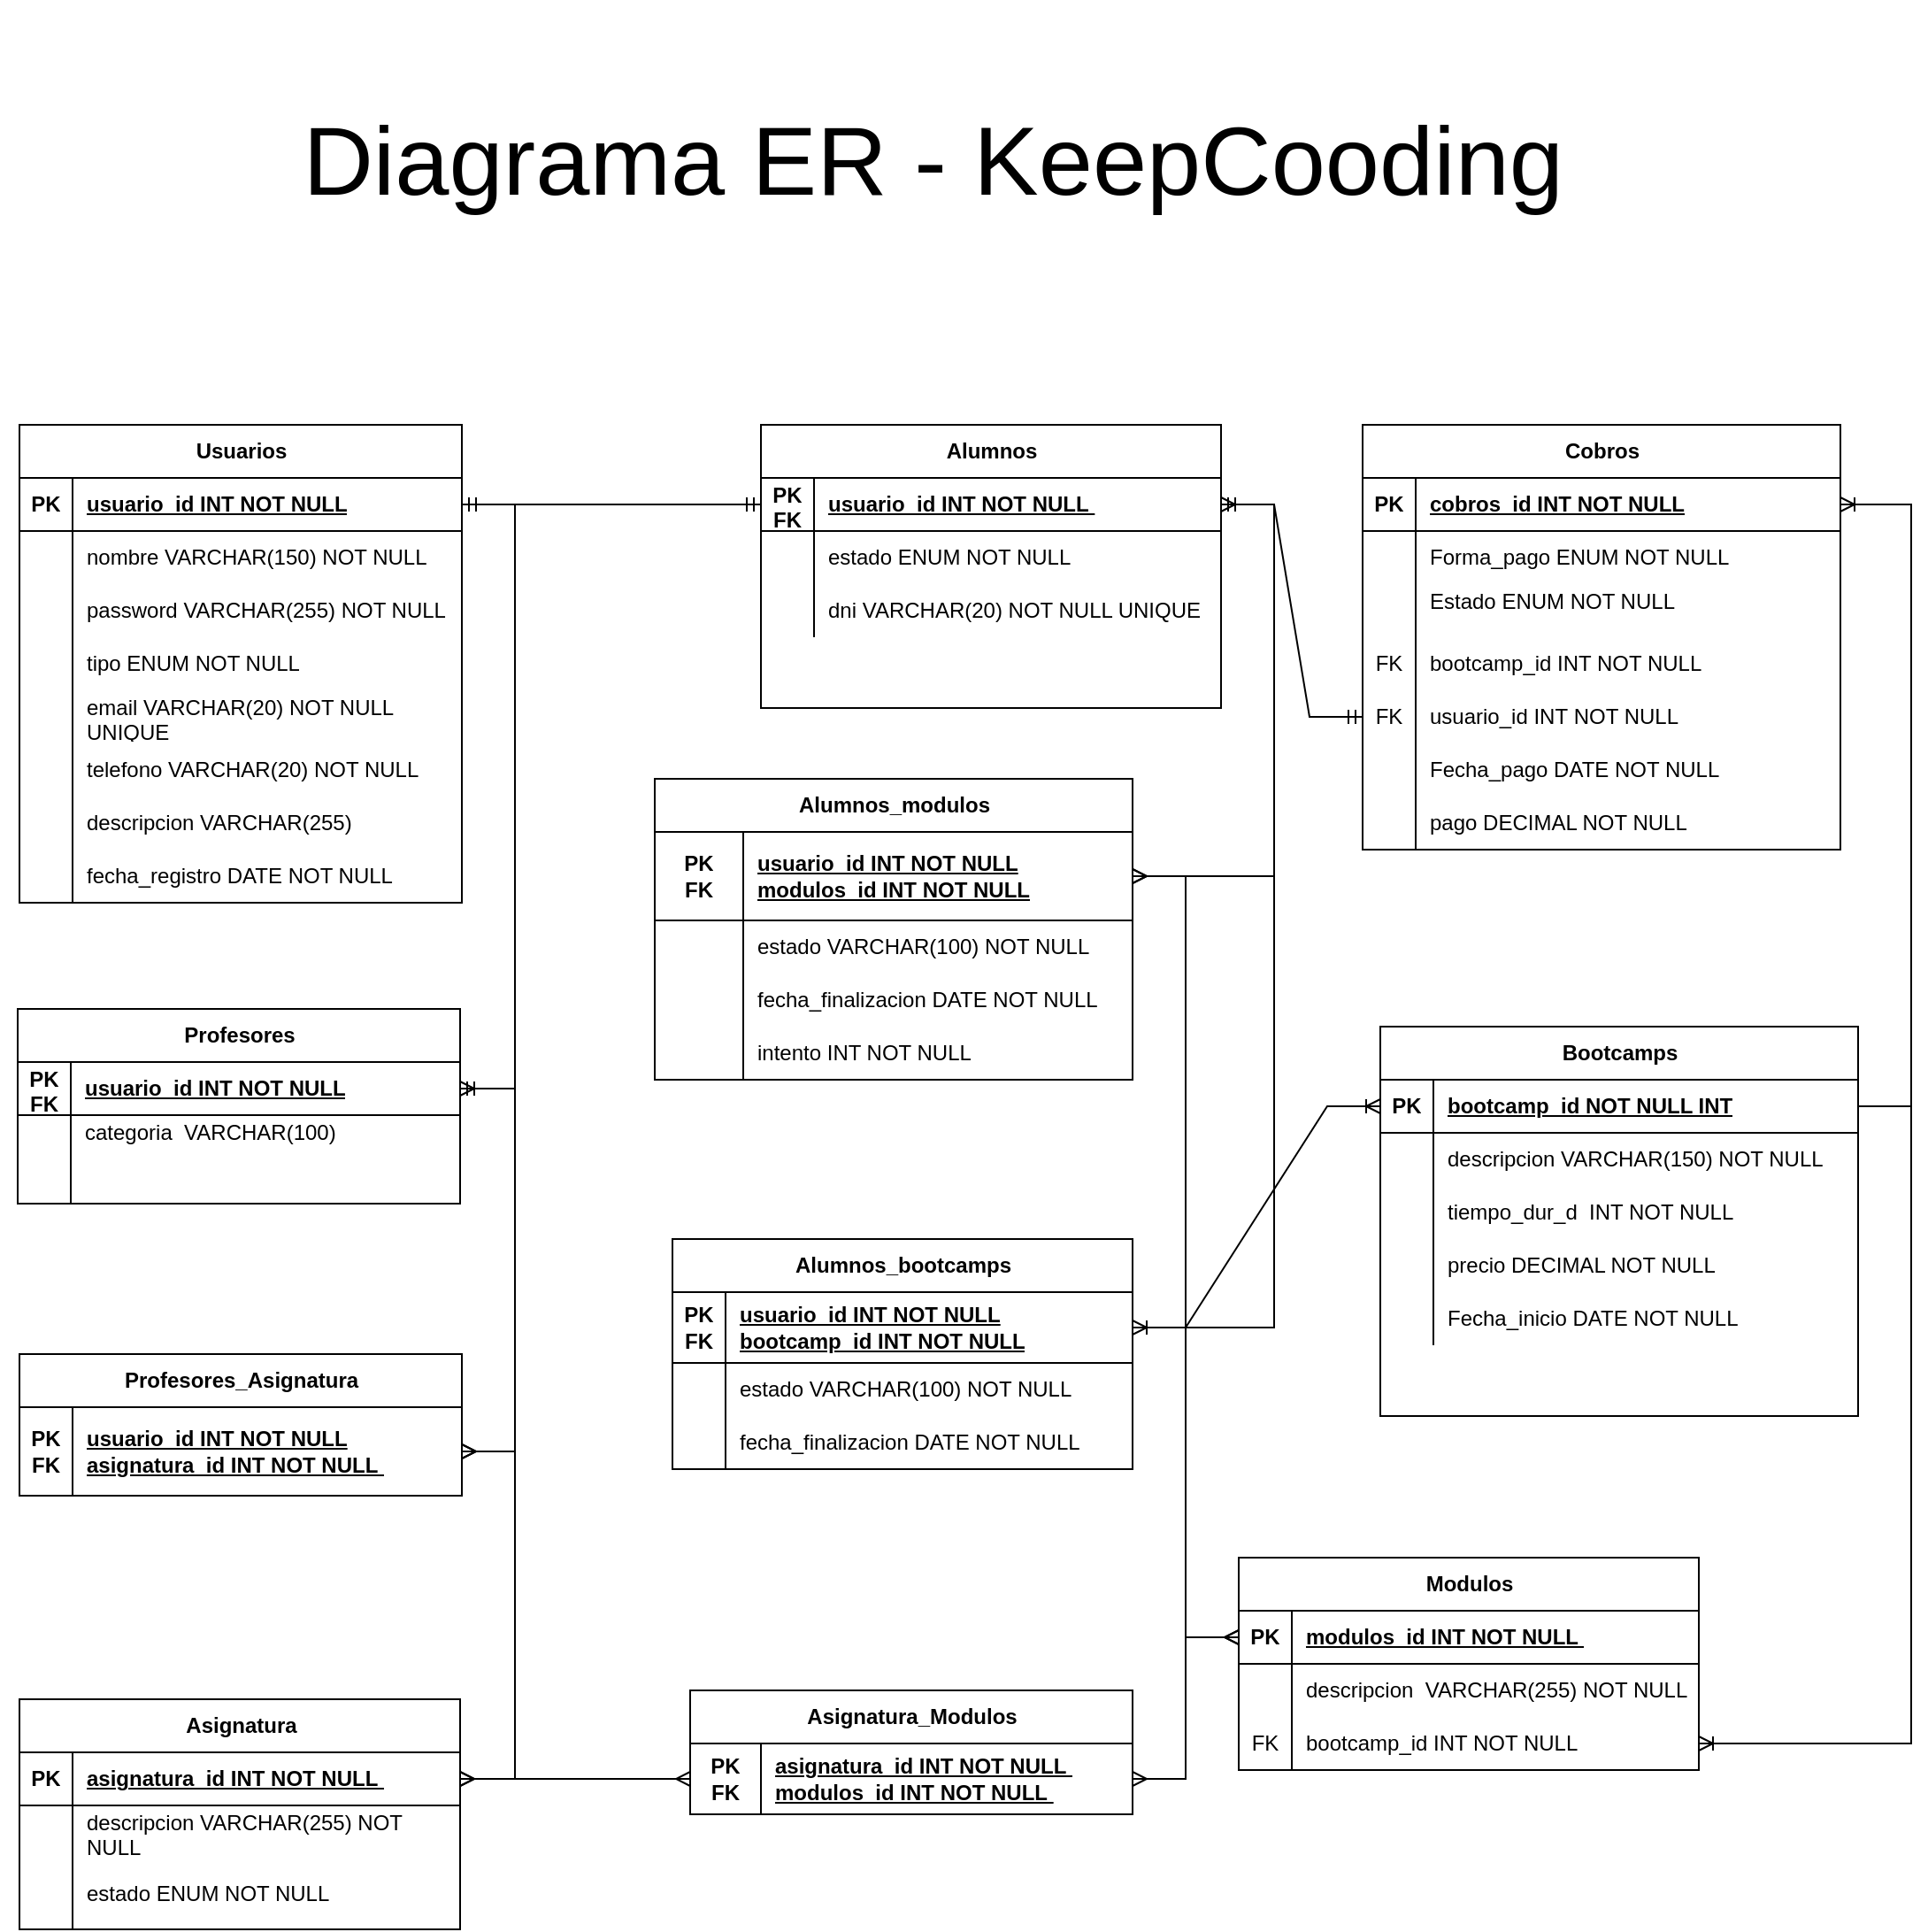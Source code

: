 <mxfile version="26.0.11">
  <diagram name="Página-1" id="_DxsCOszbUXzpgm1-JA4">
    <mxGraphModel dx="1507" dy="2775" grid="1" gridSize="10" guides="1" tooltips="1" connect="1" arrows="1" fold="1" page="0" pageScale="1" pageWidth="827" pageHeight="1169" background="none" math="0" shadow="0">
      <root>
        <mxCell id="0" />
        <mxCell id="1" parent="0" />
        <mxCell id="pCAV0aW-lJ6OAiy4ebTF-14" value="&lt;font style=&quot;font-size: 55px;&quot;&gt;Diagrama ER - KeepCooding&amp;nbsp;&lt;/font&gt;" style="text;html=1;align=center;verticalAlign=middle;whiteSpace=wrap;rounded=0;" parent="1" vertex="1">
          <mxGeometry x="-140" y="-1340" width="1070" height="180" as="geometry" />
        </mxCell>
        <mxCell id="pCAV0aW-lJ6OAiy4ebTF-15" value="Bootcamps" style="shape=table;startSize=30;container=1;collapsible=1;childLayout=tableLayout;fixedRows=1;rowLines=0;fontStyle=1;align=center;resizeLast=1;html=1;" parent="1" vertex="1">
          <mxGeometry x="640" y="-760" width="270" height="220" as="geometry" />
        </mxCell>
        <mxCell id="pCAV0aW-lJ6OAiy4ebTF-16" value="" style="shape=tableRow;horizontal=0;startSize=0;swimlaneHead=0;swimlaneBody=0;fillColor=none;collapsible=0;dropTarget=0;points=[[0,0.5],[1,0.5]];portConstraint=eastwest;top=0;left=0;right=0;bottom=1;" parent="pCAV0aW-lJ6OAiy4ebTF-15" vertex="1">
          <mxGeometry y="30" width="270" height="30" as="geometry" />
        </mxCell>
        <mxCell id="pCAV0aW-lJ6OAiy4ebTF-17" value="PK" style="shape=partialRectangle;connectable=0;fillColor=none;top=0;left=0;bottom=0;right=0;fontStyle=1;overflow=hidden;whiteSpace=wrap;html=1;" parent="pCAV0aW-lJ6OAiy4ebTF-16" vertex="1">
          <mxGeometry width="30" height="30" as="geometry">
            <mxRectangle width="30" height="30" as="alternateBounds" />
          </mxGeometry>
        </mxCell>
        <mxCell id="pCAV0aW-lJ6OAiy4ebTF-18" value="bootcamp_id NOT NULL INT" style="shape=partialRectangle;connectable=0;fillColor=none;top=0;left=0;bottom=0;right=0;align=left;spacingLeft=6;fontStyle=5;overflow=hidden;whiteSpace=wrap;html=1;" parent="pCAV0aW-lJ6OAiy4ebTF-16" vertex="1">
          <mxGeometry x="30" width="240" height="30" as="geometry">
            <mxRectangle width="240" height="30" as="alternateBounds" />
          </mxGeometry>
        </mxCell>
        <mxCell id="pCAV0aW-lJ6OAiy4ebTF-19" value="" style="shape=tableRow;horizontal=0;startSize=0;swimlaneHead=0;swimlaneBody=0;fillColor=none;collapsible=0;dropTarget=0;points=[[0,0.5],[1,0.5]];portConstraint=eastwest;top=0;left=0;right=0;bottom=0;" parent="pCAV0aW-lJ6OAiy4ebTF-15" vertex="1">
          <mxGeometry y="60" width="270" height="30" as="geometry" />
        </mxCell>
        <mxCell id="pCAV0aW-lJ6OAiy4ebTF-20" value="" style="shape=partialRectangle;connectable=0;fillColor=none;top=0;left=0;bottom=0;right=0;editable=1;overflow=hidden;whiteSpace=wrap;html=1;" parent="pCAV0aW-lJ6OAiy4ebTF-19" vertex="1">
          <mxGeometry width="30" height="30" as="geometry">
            <mxRectangle width="30" height="30" as="alternateBounds" />
          </mxGeometry>
        </mxCell>
        <mxCell id="pCAV0aW-lJ6OAiy4ebTF-21" value="descripcion VARCHAR(150)&amp;nbsp;NOT NULL&amp;nbsp;" style="shape=partialRectangle;connectable=0;fillColor=none;top=0;left=0;bottom=0;right=0;align=left;spacingLeft=6;overflow=hidden;whiteSpace=wrap;html=1;" parent="pCAV0aW-lJ6OAiy4ebTF-19" vertex="1">
          <mxGeometry x="30" width="240" height="30" as="geometry">
            <mxRectangle width="240" height="30" as="alternateBounds" />
          </mxGeometry>
        </mxCell>
        <mxCell id="pCAV0aW-lJ6OAiy4ebTF-25" value="" style="shape=tableRow;horizontal=0;startSize=0;swimlaneHead=0;swimlaneBody=0;fillColor=none;collapsible=0;dropTarget=0;points=[[0,0.5],[1,0.5]];portConstraint=eastwest;top=0;left=0;right=0;bottom=0;" parent="pCAV0aW-lJ6OAiy4ebTF-15" vertex="1">
          <mxGeometry y="90" width="270" height="30" as="geometry" />
        </mxCell>
        <mxCell id="pCAV0aW-lJ6OAiy4ebTF-26" value="" style="shape=partialRectangle;connectable=0;fillColor=none;top=0;left=0;bottom=0;right=0;editable=1;overflow=hidden;whiteSpace=wrap;html=1;" parent="pCAV0aW-lJ6OAiy4ebTF-25" vertex="1">
          <mxGeometry width="30" height="30" as="geometry">
            <mxRectangle width="30" height="30" as="alternateBounds" />
          </mxGeometry>
        </mxCell>
        <mxCell id="pCAV0aW-lJ6OAiy4ebTF-27" value="tiempo_dur_d&amp;nbsp; INT NOT NULL&amp;nbsp;" style="shape=partialRectangle;connectable=0;fillColor=none;top=0;left=0;bottom=0;right=0;align=left;spacingLeft=6;overflow=hidden;whiteSpace=wrap;html=1;" parent="pCAV0aW-lJ6OAiy4ebTF-25" vertex="1">
          <mxGeometry x="30" width="240" height="30" as="geometry">
            <mxRectangle width="240" height="30" as="alternateBounds" />
          </mxGeometry>
        </mxCell>
        <mxCell id="pCAV0aW-lJ6OAiy4ebTF-106" value="" style="shape=tableRow;horizontal=0;startSize=0;swimlaneHead=0;swimlaneBody=0;fillColor=none;collapsible=0;dropTarget=0;points=[[0,0.5],[1,0.5]];portConstraint=eastwest;top=0;left=0;right=0;bottom=0;" parent="pCAV0aW-lJ6OAiy4ebTF-15" vertex="1">
          <mxGeometry y="120" width="270" height="30" as="geometry" />
        </mxCell>
        <mxCell id="pCAV0aW-lJ6OAiy4ebTF-107" value="" style="shape=partialRectangle;connectable=0;fillColor=none;top=0;left=0;bottom=0;right=0;editable=1;overflow=hidden;whiteSpace=wrap;html=1;" parent="pCAV0aW-lJ6OAiy4ebTF-106" vertex="1">
          <mxGeometry width="30" height="30" as="geometry">
            <mxRectangle width="30" height="30" as="alternateBounds" />
          </mxGeometry>
        </mxCell>
        <mxCell id="pCAV0aW-lJ6OAiy4ebTF-108" value="precio DECIMAL NOT NULL&amp;nbsp;" style="shape=partialRectangle;connectable=0;fillColor=none;top=0;left=0;bottom=0;right=0;align=left;spacingLeft=6;overflow=hidden;whiteSpace=wrap;html=1;" parent="pCAV0aW-lJ6OAiy4ebTF-106" vertex="1">
          <mxGeometry x="30" width="240" height="30" as="geometry">
            <mxRectangle width="240" height="30" as="alternateBounds" />
          </mxGeometry>
        </mxCell>
        <mxCell id="FScRx3Jleqayi8bIkN4O-21" value="" style="shape=tableRow;horizontal=0;startSize=0;swimlaneHead=0;swimlaneBody=0;fillColor=none;collapsible=0;dropTarget=0;points=[[0,0.5],[1,0.5]];portConstraint=eastwest;top=0;left=0;right=0;bottom=0;" vertex="1" parent="pCAV0aW-lJ6OAiy4ebTF-15">
          <mxGeometry y="150" width="270" height="30" as="geometry" />
        </mxCell>
        <mxCell id="FScRx3Jleqayi8bIkN4O-22" value="" style="shape=partialRectangle;connectable=0;fillColor=none;top=0;left=0;bottom=0;right=0;editable=1;overflow=hidden;whiteSpace=wrap;html=1;" vertex="1" parent="FScRx3Jleqayi8bIkN4O-21">
          <mxGeometry width="30" height="30" as="geometry">
            <mxRectangle width="30" height="30" as="alternateBounds" />
          </mxGeometry>
        </mxCell>
        <mxCell id="FScRx3Jleqayi8bIkN4O-23" value="Fecha_inicio DATE NOT NULL" style="shape=partialRectangle;connectable=0;fillColor=none;top=0;left=0;bottom=0;right=0;align=left;spacingLeft=6;overflow=hidden;whiteSpace=wrap;html=1;" vertex="1" parent="FScRx3Jleqayi8bIkN4O-21">
          <mxGeometry x="30" width="240" height="30" as="geometry">
            <mxRectangle width="240" height="30" as="alternateBounds" />
          </mxGeometry>
        </mxCell>
        <mxCell id="pCAV0aW-lJ6OAiy4ebTF-28" value="Modulos" style="shape=table;startSize=30;container=1;collapsible=1;childLayout=tableLayout;fixedRows=1;rowLines=0;fontStyle=1;align=center;resizeLast=1;html=1;" parent="1" vertex="1">
          <mxGeometry x="560" y="-460" width="260" height="120" as="geometry" />
        </mxCell>
        <mxCell id="pCAV0aW-lJ6OAiy4ebTF-29" value="" style="shape=tableRow;horizontal=0;startSize=0;swimlaneHead=0;swimlaneBody=0;fillColor=none;collapsible=0;dropTarget=0;points=[[0,0.5],[1,0.5]];portConstraint=eastwest;top=0;left=0;right=0;bottom=1;" parent="pCAV0aW-lJ6OAiy4ebTF-28" vertex="1">
          <mxGeometry y="30" width="260" height="30" as="geometry" />
        </mxCell>
        <mxCell id="pCAV0aW-lJ6OAiy4ebTF-30" value="PK" style="shape=partialRectangle;connectable=0;fillColor=none;top=0;left=0;bottom=0;right=0;fontStyle=1;overflow=hidden;whiteSpace=wrap;html=1;" parent="pCAV0aW-lJ6OAiy4ebTF-29" vertex="1">
          <mxGeometry width="30" height="30" as="geometry">
            <mxRectangle width="30" height="30" as="alternateBounds" />
          </mxGeometry>
        </mxCell>
        <mxCell id="pCAV0aW-lJ6OAiy4ebTF-31" value="modulos_id INT NOT NULL&amp;nbsp;" style="shape=partialRectangle;connectable=0;fillColor=none;top=0;left=0;bottom=0;right=0;align=left;spacingLeft=6;fontStyle=5;overflow=hidden;whiteSpace=wrap;html=1;" parent="pCAV0aW-lJ6OAiy4ebTF-29" vertex="1">
          <mxGeometry x="30" width="230" height="30" as="geometry">
            <mxRectangle width="230" height="30" as="alternateBounds" />
          </mxGeometry>
        </mxCell>
        <mxCell id="pCAV0aW-lJ6OAiy4ebTF-38" value="" style="shape=tableRow;horizontal=0;startSize=0;swimlaneHead=0;swimlaneBody=0;fillColor=none;collapsible=0;dropTarget=0;points=[[0,0.5],[1,0.5]];portConstraint=eastwest;top=0;left=0;right=0;bottom=0;" parent="pCAV0aW-lJ6OAiy4ebTF-28" vertex="1">
          <mxGeometry y="60" width="260" height="30" as="geometry" />
        </mxCell>
        <mxCell id="pCAV0aW-lJ6OAiy4ebTF-39" value="" style="shape=partialRectangle;connectable=0;fillColor=none;top=0;left=0;bottom=0;right=0;editable=1;overflow=hidden;whiteSpace=wrap;html=1;" parent="pCAV0aW-lJ6OAiy4ebTF-38" vertex="1">
          <mxGeometry width="30" height="30" as="geometry">
            <mxRectangle width="30" height="30" as="alternateBounds" />
          </mxGeometry>
        </mxCell>
        <mxCell id="pCAV0aW-lJ6OAiy4ebTF-40" value="descripcion&amp;nbsp;&amp;nbsp;VARCHAR(255)&amp;nbsp;NOT NULL" style="shape=partialRectangle;connectable=0;fillColor=none;top=0;left=0;bottom=0;right=0;align=left;spacingLeft=6;overflow=hidden;whiteSpace=wrap;html=1;" parent="pCAV0aW-lJ6OAiy4ebTF-38" vertex="1">
          <mxGeometry x="30" width="230" height="30" as="geometry">
            <mxRectangle width="230" height="30" as="alternateBounds" />
          </mxGeometry>
        </mxCell>
        <mxCell id="pCAV0aW-lJ6OAiy4ebTF-103" value="" style="shape=tableRow;horizontal=0;startSize=0;swimlaneHead=0;swimlaneBody=0;fillColor=none;collapsible=0;dropTarget=0;points=[[0,0.5],[1,0.5]];portConstraint=eastwest;top=0;left=0;right=0;bottom=0;" parent="pCAV0aW-lJ6OAiy4ebTF-28" vertex="1">
          <mxGeometry y="90" width="260" height="30" as="geometry" />
        </mxCell>
        <mxCell id="pCAV0aW-lJ6OAiy4ebTF-104" value="FK" style="shape=partialRectangle;connectable=0;fillColor=none;top=0;left=0;bottom=0;right=0;editable=1;overflow=hidden;whiteSpace=wrap;html=1;" parent="pCAV0aW-lJ6OAiy4ebTF-103" vertex="1">
          <mxGeometry width="30" height="30" as="geometry">
            <mxRectangle width="30" height="30" as="alternateBounds" />
          </mxGeometry>
        </mxCell>
        <mxCell id="pCAV0aW-lJ6OAiy4ebTF-105" value="bootcamp_id INT NOT NULL&amp;nbsp;" style="shape=partialRectangle;connectable=0;fillColor=none;top=0;left=0;bottom=0;right=0;align=left;spacingLeft=6;overflow=hidden;whiteSpace=wrap;html=1;" parent="pCAV0aW-lJ6OAiy4ebTF-103" vertex="1">
          <mxGeometry x="30" width="230" height="30" as="geometry">
            <mxRectangle width="230" height="30" as="alternateBounds" />
          </mxGeometry>
        </mxCell>
        <mxCell id="pCAV0aW-lJ6OAiy4ebTF-41" value="Asignatura" style="shape=table;startSize=30;container=1;collapsible=1;childLayout=tableLayout;fixedRows=1;rowLines=0;fontStyle=1;align=center;resizeLast=1;html=1;" parent="1" vertex="1">
          <mxGeometry x="-129" y="-380" width="249" height="130" as="geometry" />
        </mxCell>
        <mxCell id="pCAV0aW-lJ6OAiy4ebTF-42" value="" style="shape=tableRow;horizontal=0;startSize=0;swimlaneHead=0;swimlaneBody=0;fillColor=none;collapsible=0;dropTarget=0;points=[[0,0.5],[1,0.5]];portConstraint=eastwest;top=0;left=0;right=0;bottom=1;" parent="pCAV0aW-lJ6OAiy4ebTF-41" vertex="1">
          <mxGeometry y="30" width="249" height="30" as="geometry" />
        </mxCell>
        <mxCell id="pCAV0aW-lJ6OAiy4ebTF-43" value="PK" style="shape=partialRectangle;connectable=0;fillColor=none;top=0;left=0;bottom=0;right=0;fontStyle=1;overflow=hidden;whiteSpace=wrap;html=1;" parent="pCAV0aW-lJ6OAiy4ebTF-42" vertex="1">
          <mxGeometry width="30" height="30" as="geometry">
            <mxRectangle width="30" height="30" as="alternateBounds" />
          </mxGeometry>
        </mxCell>
        <mxCell id="pCAV0aW-lJ6OAiy4ebTF-44" value="asignatura_id INT&amp;nbsp;NOT NULL&amp;nbsp;" style="shape=partialRectangle;connectable=0;fillColor=none;top=0;left=0;bottom=0;right=0;align=left;spacingLeft=6;fontStyle=5;overflow=hidden;whiteSpace=wrap;html=1;" parent="pCAV0aW-lJ6OAiy4ebTF-42" vertex="1">
          <mxGeometry x="30" width="219" height="30" as="geometry">
            <mxRectangle width="219" height="30" as="alternateBounds" />
          </mxGeometry>
        </mxCell>
        <mxCell id="pCAV0aW-lJ6OAiy4ebTF-45" value="" style="shape=tableRow;horizontal=0;startSize=0;swimlaneHead=0;swimlaneBody=0;fillColor=none;collapsible=0;dropTarget=0;points=[[0,0.5],[1,0.5]];portConstraint=eastwest;top=0;left=0;right=0;bottom=0;" parent="pCAV0aW-lJ6OAiy4ebTF-41" vertex="1">
          <mxGeometry y="60" width="249" height="30" as="geometry" />
        </mxCell>
        <mxCell id="pCAV0aW-lJ6OAiy4ebTF-46" value="" style="shape=partialRectangle;connectable=0;fillColor=none;top=0;left=0;bottom=0;right=0;editable=1;overflow=hidden;whiteSpace=wrap;html=1;" parent="pCAV0aW-lJ6OAiy4ebTF-45" vertex="1">
          <mxGeometry width="30" height="30" as="geometry">
            <mxRectangle width="30" height="30" as="alternateBounds" />
          </mxGeometry>
        </mxCell>
        <mxCell id="pCAV0aW-lJ6OAiy4ebTF-47" value="descripcion VARCHAR(255) NOT NULL" style="shape=partialRectangle;connectable=0;fillColor=none;top=0;left=0;bottom=0;right=0;align=left;spacingLeft=6;overflow=hidden;whiteSpace=wrap;html=1;" parent="pCAV0aW-lJ6OAiy4ebTF-45" vertex="1">
          <mxGeometry x="30" width="219" height="30" as="geometry">
            <mxRectangle width="219" height="30" as="alternateBounds" />
          </mxGeometry>
        </mxCell>
        <mxCell id="pCAV0aW-lJ6OAiy4ebTF-48" value="" style="shape=tableRow;horizontal=0;startSize=0;swimlaneHead=0;swimlaneBody=0;fillColor=none;collapsible=0;dropTarget=0;points=[[0,0.5],[1,0.5]];portConstraint=eastwest;top=0;left=0;right=0;bottom=0;" parent="pCAV0aW-lJ6OAiy4ebTF-41" vertex="1">
          <mxGeometry y="90" width="249" height="40" as="geometry" />
        </mxCell>
        <mxCell id="pCAV0aW-lJ6OAiy4ebTF-49" value="" style="shape=partialRectangle;connectable=0;fillColor=none;top=0;left=0;bottom=0;right=0;editable=1;overflow=hidden;whiteSpace=wrap;html=1;" parent="pCAV0aW-lJ6OAiy4ebTF-48" vertex="1">
          <mxGeometry width="30" height="40" as="geometry">
            <mxRectangle width="30" height="40" as="alternateBounds" />
          </mxGeometry>
        </mxCell>
        <mxCell id="pCAV0aW-lJ6OAiy4ebTF-50" value="estado ENUM NOT NULL" style="shape=partialRectangle;connectable=0;fillColor=none;top=0;left=0;bottom=0;right=0;align=left;spacingLeft=6;overflow=hidden;whiteSpace=wrap;html=1;" parent="pCAV0aW-lJ6OAiy4ebTF-48" vertex="1">
          <mxGeometry x="30" width="219" height="40" as="geometry">
            <mxRectangle width="219" height="40" as="alternateBounds" />
          </mxGeometry>
        </mxCell>
        <mxCell id="pCAV0aW-lJ6OAiy4ebTF-54" value="Profesores" style="shape=table;startSize=30;container=1;collapsible=1;childLayout=tableLayout;fixedRows=1;rowLines=0;fontStyle=1;align=center;resizeLast=1;html=1;" parent="1" vertex="1">
          <mxGeometry x="-130" y="-770" width="250" height="110" as="geometry" />
        </mxCell>
        <mxCell id="pCAV0aW-lJ6OAiy4ebTF-55" value="" style="shape=tableRow;horizontal=0;startSize=0;swimlaneHead=0;swimlaneBody=0;fillColor=none;collapsible=0;dropTarget=0;points=[[0,0.5],[1,0.5]];portConstraint=eastwest;top=0;left=0;right=0;bottom=1;" parent="pCAV0aW-lJ6OAiy4ebTF-54" vertex="1">
          <mxGeometry y="30" width="250" height="30" as="geometry" />
        </mxCell>
        <mxCell id="pCAV0aW-lJ6OAiy4ebTF-56" value="PK&lt;div&gt;FK&lt;/div&gt;" style="shape=partialRectangle;connectable=0;fillColor=none;top=0;left=0;bottom=0;right=0;fontStyle=1;overflow=hidden;whiteSpace=wrap;html=1;" parent="pCAV0aW-lJ6OAiy4ebTF-55" vertex="1">
          <mxGeometry width="30" height="30" as="geometry">
            <mxRectangle width="30" height="30" as="alternateBounds" />
          </mxGeometry>
        </mxCell>
        <mxCell id="pCAV0aW-lJ6OAiy4ebTF-57" value="usuario_id INT NOT NULL" style="shape=partialRectangle;connectable=0;fillColor=none;top=0;left=0;bottom=0;right=0;align=left;spacingLeft=6;fontStyle=5;overflow=hidden;whiteSpace=wrap;html=1;" parent="pCAV0aW-lJ6OAiy4ebTF-55" vertex="1">
          <mxGeometry x="30" width="220" height="30" as="geometry">
            <mxRectangle width="220" height="30" as="alternateBounds" />
          </mxGeometry>
        </mxCell>
        <mxCell id="pCAV0aW-lJ6OAiy4ebTF-58" value="" style="shape=tableRow;horizontal=0;startSize=0;swimlaneHead=0;swimlaneBody=0;fillColor=none;collapsible=0;dropTarget=0;points=[[0,0.5],[1,0.5]];portConstraint=eastwest;top=0;left=0;right=0;bottom=0;" parent="pCAV0aW-lJ6OAiy4ebTF-54" vertex="1">
          <mxGeometry y="60" width="250" height="20" as="geometry" />
        </mxCell>
        <mxCell id="pCAV0aW-lJ6OAiy4ebTF-59" value="" style="shape=partialRectangle;connectable=0;fillColor=none;top=0;left=0;bottom=0;right=0;editable=1;overflow=hidden;whiteSpace=wrap;html=1;" parent="pCAV0aW-lJ6OAiy4ebTF-58" vertex="1">
          <mxGeometry width="30" height="20" as="geometry">
            <mxRectangle width="30" height="20" as="alternateBounds" />
          </mxGeometry>
        </mxCell>
        <mxCell id="pCAV0aW-lJ6OAiy4ebTF-60" value="categoria&amp;nbsp; VARCHAR(100)" style="shape=partialRectangle;connectable=0;fillColor=none;top=0;left=0;bottom=0;right=0;align=left;spacingLeft=6;overflow=hidden;whiteSpace=wrap;html=1;" parent="pCAV0aW-lJ6OAiy4ebTF-58" vertex="1">
          <mxGeometry x="30" width="220" height="20" as="geometry">
            <mxRectangle width="220" height="20" as="alternateBounds" />
          </mxGeometry>
        </mxCell>
        <mxCell id="pCAV0aW-lJ6OAiy4ebTF-61" value="" style="shape=tableRow;horizontal=0;startSize=0;swimlaneHead=0;swimlaneBody=0;fillColor=none;collapsible=0;dropTarget=0;points=[[0,0.5],[1,0.5]];portConstraint=eastwest;top=0;left=0;right=0;bottom=0;" parent="pCAV0aW-lJ6OAiy4ebTF-54" vertex="1">
          <mxGeometry y="80" width="250" height="30" as="geometry" />
        </mxCell>
        <mxCell id="pCAV0aW-lJ6OAiy4ebTF-62" value="" style="shape=partialRectangle;connectable=0;fillColor=none;top=0;left=0;bottom=0;right=0;editable=1;overflow=hidden;whiteSpace=wrap;html=1;" parent="pCAV0aW-lJ6OAiy4ebTF-61" vertex="1">
          <mxGeometry width="30" height="30" as="geometry">
            <mxRectangle width="30" height="30" as="alternateBounds" />
          </mxGeometry>
        </mxCell>
        <mxCell id="pCAV0aW-lJ6OAiy4ebTF-63" value="" style="shape=partialRectangle;connectable=0;fillColor=none;top=0;left=0;bottom=0;right=0;align=left;spacingLeft=6;overflow=hidden;whiteSpace=wrap;html=1;" parent="pCAV0aW-lJ6OAiy4ebTF-61" vertex="1">
          <mxGeometry x="30" width="220" height="30" as="geometry">
            <mxRectangle width="220" height="30" as="alternateBounds" />
          </mxGeometry>
        </mxCell>
        <mxCell id="pCAV0aW-lJ6OAiy4ebTF-90" value="Cobros" style="shape=table;startSize=30;container=1;collapsible=1;childLayout=tableLayout;fixedRows=1;rowLines=0;fontStyle=1;align=center;resizeLast=1;html=1;" parent="1" vertex="1">
          <mxGeometry x="630" y="-1100" width="270" height="240" as="geometry" />
        </mxCell>
        <mxCell id="pCAV0aW-lJ6OAiy4ebTF-91" value="" style="shape=tableRow;horizontal=0;startSize=0;swimlaneHead=0;swimlaneBody=0;fillColor=none;collapsible=0;dropTarget=0;points=[[0,0.5],[1,0.5]];portConstraint=eastwest;top=0;left=0;right=0;bottom=1;" parent="pCAV0aW-lJ6OAiy4ebTF-90" vertex="1">
          <mxGeometry y="30" width="270" height="30" as="geometry" />
        </mxCell>
        <mxCell id="pCAV0aW-lJ6OAiy4ebTF-92" value="PK" style="shape=partialRectangle;connectable=0;fillColor=none;top=0;left=0;bottom=0;right=0;fontStyle=1;overflow=hidden;whiteSpace=wrap;html=1;" parent="pCAV0aW-lJ6OAiy4ebTF-91" vertex="1">
          <mxGeometry width="30" height="30" as="geometry">
            <mxRectangle width="30" height="30" as="alternateBounds" />
          </mxGeometry>
        </mxCell>
        <mxCell id="pCAV0aW-lJ6OAiy4ebTF-93" value="cobros_id INT NOT NULL" style="shape=partialRectangle;connectable=0;fillColor=none;top=0;left=0;bottom=0;right=0;align=left;spacingLeft=6;fontStyle=5;overflow=hidden;whiteSpace=wrap;html=1;" parent="pCAV0aW-lJ6OAiy4ebTF-91" vertex="1">
          <mxGeometry x="30" width="240" height="30" as="geometry">
            <mxRectangle width="240" height="30" as="alternateBounds" />
          </mxGeometry>
        </mxCell>
        <mxCell id="pCAV0aW-lJ6OAiy4ebTF-94" value="" style="shape=tableRow;horizontal=0;startSize=0;swimlaneHead=0;swimlaneBody=0;fillColor=none;collapsible=0;dropTarget=0;points=[[0,0.5],[1,0.5]];portConstraint=eastwest;top=0;left=0;right=0;bottom=0;" parent="pCAV0aW-lJ6OAiy4ebTF-90" vertex="1">
          <mxGeometry y="60" width="270" height="30" as="geometry" />
        </mxCell>
        <mxCell id="pCAV0aW-lJ6OAiy4ebTF-95" value="" style="shape=partialRectangle;connectable=0;fillColor=none;top=0;left=0;bottom=0;right=0;editable=1;overflow=hidden;whiteSpace=wrap;html=1;" parent="pCAV0aW-lJ6OAiy4ebTF-94" vertex="1">
          <mxGeometry width="30" height="30" as="geometry">
            <mxRectangle width="30" height="30" as="alternateBounds" />
          </mxGeometry>
        </mxCell>
        <mxCell id="pCAV0aW-lJ6OAiy4ebTF-96" value="Forma_pago ENUM NOT NULL&amp;nbsp;" style="shape=partialRectangle;connectable=0;fillColor=none;top=0;left=0;bottom=0;right=0;align=left;spacingLeft=6;overflow=hidden;whiteSpace=wrap;html=1;" parent="pCAV0aW-lJ6OAiy4ebTF-94" vertex="1">
          <mxGeometry x="30" width="240" height="30" as="geometry">
            <mxRectangle width="240" height="30" as="alternateBounds" />
          </mxGeometry>
        </mxCell>
        <mxCell id="pCAV0aW-lJ6OAiy4ebTF-97" value="" style="shape=tableRow;horizontal=0;startSize=0;swimlaneHead=0;swimlaneBody=0;fillColor=none;collapsible=0;dropTarget=0;points=[[0,0.5],[1,0.5]];portConstraint=eastwest;top=0;left=0;right=0;bottom=0;" parent="pCAV0aW-lJ6OAiy4ebTF-90" vertex="1">
          <mxGeometry y="90" width="270" height="30" as="geometry" />
        </mxCell>
        <mxCell id="pCAV0aW-lJ6OAiy4ebTF-98" value="" style="shape=partialRectangle;connectable=0;fillColor=none;top=0;left=0;bottom=0;right=0;editable=1;overflow=hidden;whiteSpace=wrap;html=1;" parent="pCAV0aW-lJ6OAiy4ebTF-97" vertex="1">
          <mxGeometry width="30" height="30" as="geometry">
            <mxRectangle width="30" height="30" as="alternateBounds" />
          </mxGeometry>
        </mxCell>
        <mxCell id="pCAV0aW-lJ6OAiy4ebTF-99" value="Estado ENUM NOT NULL&amp;nbsp;&lt;div&gt;&lt;br&gt;&lt;/div&gt;" style="shape=partialRectangle;connectable=0;fillColor=none;top=0;left=0;bottom=0;right=0;align=left;spacingLeft=6;overflow=hidden;whiteSpace=wrap;html=1;" parent="pCAV0aW-lJ6OAiy4ebTF-97" vertex="1">
          <mxGeometry x="30" width="240" height="30" as="geometry">
            <mxRectangle width="240" height="30" as="alternateBounds" />
          </mxGeometry>
        </mxCell>
        <mxCell id="pCAV0aW-lJ6OAiy4ebTF-100" value="" style="shape=tableRow;horizontal=0;startSize=0;swimlaneHead=0;swimlaneBody=0;fillColor=none;collapsible=0;dropTarget=0;points=[[0,0.5],[1,0.5]];portConstraint=eastwest;top=0;left=0;right=0;bottom=0;" parent="pCAV0aW-lJ6OAiy4ebTF-90" vertex="1">
          <mxGeometry y="120" width="270" height="30" as="geometry" />
        </mxCell>
        <mxCell id="pCAV0aW-lJ6OAiy4ebTF-101" value="FK" style="shape=partialRectangle;connectable=0;fillColor=none;top=0;left=0;bottom=0;right=0;editable=1;overflow=hidden;whiteSpace=wrap;html=1;" parent="pCAV0aW-lJ6OAiy4ebTF-100" vertex="1">
          <mxGeometry width="30" height="30" as="geometry">
            <mxRectangle width="30" height="30" as="alternateBounds" />
          </mxGeometry>
        </mxCell>
        <mxCell id="pCAV0aW-lJ6OAiy4ebTF-102" value="bootcamp_id INT NOT NULL&amp;nbsp;" style="shape=partialRectangle;connectable=0;fillColor=none;top=0;left=0;bottom=0;right=0;align=left;spacingLeft=6;overflow=hidden;whiteSpace=wrap;html=1;" parent="pCAV0aW-lJ6OAiy4ebTF-100" vertex="1">
          <mxGeometry x="30" width="240" height="30" as="geometry">
            <mxRectangle width="240" height="30" as="alternateBounds" />
          </mxGeometry>
        </mxCell>
        <mxCell id="pCAV0aW-lJ6OAiy4ebTF-109" value="" style="shape=tableRow;horizontal=0;startSize=0;swimlaneHead=0;swimlaneBody=0;fillColor=none;collapsible=0;dropTarget=0;points=[[0,0.5],[1,0.5]];portConstraint=eastwest;top=0;left=0;right=0;bottom=0;" parent="pCAV0aW-lJ6OAiy4ebTF-90" vertex="1">
          <mxGeometry y="150" width="270" height="30" as="geometry" />
        </mxCell>
        <mxCell id="pCAV0aW-lJ6OAiy4ebTF-110" value="FK" style="shape=partialRectangle;connectable=0;fillColor=none;top=0;left=0;bottom=0;right=0;editable=1;overflow=hidden;whiteSpace=wrap;html=1;" parent="pCAV0aW-lJ6OAiy4ebTF-109" vertex="1">
          <mxGeometry width="30" height="30" as="geometry">
            <mxRectangle width="30" height="30" as="alternateBounds" />
          </mxGeometry>
        </mxCell>
        <mxCell id="pCAV0aW-lJ6OAiy4ebTF-111" value="usuario_id INT&amp;nbsp;NOT NULL&amp;nbsp;" style="shape=partialRectangle;connectable=0;fillColor=none;top=0;left=0;bottom=0;right=0;align=left;spacingLeft=6;overflow=hidden;whiteSpace=wrap;html=1;" parent="pCAV0aW-lJ6OAiy4ebTF-109" vertex="1">
          <mxGeometry x="30" width="240" height="30" as="geometry">
            <mxRectangle width="240" height="30" as="alternateBounds" />
          </mxGeometry>
        </mxCell>
        <mxCell id="pCAV0aW-lJ6OAiy4ebTF-112" value="" style="shape=tableRow;horizontal=0;startSize=0;swimlaneHead=0;swimlaneBody=0;fillColor=none;collapsible=0;dropTarget=0;points=[[0,0.5],[1,0.5]];portConstraint=eastwest;top=0;left=0;right=0;bottom=0;" parent="pCAV0aW-lJ6OAiy4ebTF-90" vertex="1">
          <mxGeometry y="180" width="270" height="30" as="geometry" />
        </mxCell>
        <mxCell id="pCAV0aW-lJ6OAiy4ebTF-113" value="" style="shape=partialRectangle;connectable=0;fillColor=none;top=0;left=0;bottom=0;right=0;editable=1;overflow=hidden;whiteSpace=wrap;html=1;" parent="pCAV0aW-lJ6OAiy4ebTF-112" vertex="1">
          <mxGeometry width="30" height="30" as="geometry">
            <mxRectangle width="30" height="30" as="alternateBounds" />
          </mxGeometry>
        </mxCell>
        <mxCell id="pCAV0aW-lJ6OAiy4ebTF-114" value="Fecha_pago DATE NOT NULL&amp;nbsp;" style="shape=partialRectangle;connectable=0;fillColor=none;top=0;left=0;bottom=0;right=0;align=left;spacingLeft=6;overflow=hidden;whiteSpace=wrap;html=1;" parent="pCAV0aW-lJ6OAiy4ebTF-112" vertex="1">
          <mxGeometry x="30" width="240" height="30" as="geometry">
            <mxRectangle width="240" height="30" as="alternateBounds" />
          </mxGeometry>
        </mxCell>
        <mxCell id="pCAV0aW-lJ6OAiy4ebTF-115" value="" style="shape=tableRow;horizontal=0;startSize=0;swimlaneHead=0;swimlaneBody=0;fillColor=none;collapsible=0;dropTarget=0;points=[[0,0.5],[1,0.5]];portConstraint=eastwest;top=0;left=0;right=0;bottom=0;" parent="pCAV0aW-lJ6OAiy4ebTF-90" vertex="1">
          <mxGeometry y="210" width="270" height="30" as="geometry" />
        </mxCell>
        <mxCell id="pCAV0aW-lJ6OAiy4ebTF-116" value="" style="shape=partialRectangle;connectable=0;fillColor=none;top=0;left=0;bottom=0;right=0;editable=1;overflow=hidden;whiteSpace=wrap;html=1;" parent="pCAV0aW-lJ6OAiy4ebTF-115" vertex="1">
          <mxGeometry width="30" height="30" as="geometry">
            <mxRectangle width="30" height="30" as="alternateBounds" />
          </mxGeometry>
        </mxCell>
        <mxCell id="pCAV0aW-lJ6OAiy4ebTF-117" value="pago DECIMAL NOT NULL&amp;nbsp;" style="shape=partialRectangle;connectable=0;fillColor=none;top=0;left=0;bottom=0;right=0;align=left;spacingLeft=6;overflow=hidden;whiteSpace=wrap;html=1;" parent="pCAV0aW-lJ6OAiy4ebTF-115" vertex="1">
          <mxGeometry x="30" width="240" height="30" as="geometry">
            <mxRectangle width="240" height="30" as="alternateBounds" />
          </mxGeometry>
        </mxCell>
        <mxCell id="pCAV0aW-lJ6OAiy4ebTF-118" value="" style="edgeStyle=entityRelationEdgeStyle;fontSize=12;html=1;endArrow=ERmandOne;startArrow=ERmandOne;rounded=0;" parent="1" source="pCAV0aW-lJ6OAiy4ebTF-68" target="pCAV0aW-lJ6OAiy4ebTF-2" edge="1">
          <mxGeometry width="100" height="100" relative="1" as="geometry">
            <mxPoint x="240" y="-850" as="sourcePoint" />
            <mxPoint x="340" y="-950" as="targetPoint" />
          </mxGeometry>
        </mxCell>
        <mxCell id="pCAV0aW-lJ6OAiy4ebTF-119" value="" style="edgeStyle=entityRelationEdgeStyle;fontSize=12;html=1;endArrow=ERmandOne;startArrow=ERmandOne;rounded=0;" parent="1" source="pCAV0aW-lJ6OAiy4ebTF-2" target="pCAV0aW-lJ6OAiy4ebTF-109" edge="1">
          <mxGeometry width="100" height="100" relative="1" as="geometry">
            <mxPoint x="540" y="-955" as="sourcePoint" />
            <mxPoint x="640" y="-1055" as="targetPoint" />
            <Array as="points">
              <mxPoint x="710" y="-1075" />
              <mxPoint x="630" y="-1015" />
            </Array>
          </mxGeometry>
        </mxCell>
        <mxCell id="pCAV0aW-lJ6OAiy4ebTF-126" value="" style="edgeStyle=entityRelationEdgeStyle;fontSize=12;html=1;endArrow=ERmandOne;startArrow=ERmandOne;rounded=0;" parent="1" source="pCAV0aW-lJ6OAiy4ebTF-55" target="pCAV0aW-lJ6OAiy4ebTF-68" edge="1">
          <mxGeometry width="100" height="100" relative="1" as="geometry">
            <mxPoint x="-270" y="-885" as="sourcePoint" />
            <mxPoint x="-170" y="-985" as="targetPoint" />
            <Array as="points">
              <mxPoint x="-250" y="-840" />
            </Array>
          </mxGeometry>
        </mxCell>
        <mxCell id="pCAV0aW-lJ6OAiy4ebTF-129" value="Alumnos_bootcamps" style="shape=table;startSize=30;container=1;collapsible=1;childLayout=tableLayout;fixedRows=1;rowLines=0;fontStyle=1;align=center;resizeLast=1;html=1;" parent="1" vertex="1">
          <mxGeometry x="240" y="-640" width="260" height="130" as="geometry" />
        </mxCell>
        <mxCell id="pCAV0aW-lJ6OAiy4ebTF-130" value="" style="shape=tableRow;horizontal=0;startSize=0;swimlaneHead=0;swimlaneBody=0;fillColor=none;collapsible=0;dropTarget=0;points=[[0,0.5],[1,0.5]];portConstraint=eastwest;top=0;left=0;right=0;bottom=1;" parent="pCAV0aW-lJ6OAiy4ebTF-129" vertex="1">
          <mxGeometry y="30" width="260" height="40" as="geometry" />
        </mxCell>
        <mxCell id="pCAV0aW-lJ6OAiy4ebTF-131" value="PK&lt;div&gt;FK&lt;/div&gt;" style="shape=partialRectangle;connectable=0;fillColor=none;top=0;left=0;bottom=0;right=0;fontStyle=1;overflow=hidden;whiteSpace=wrap;html=1;" parent="pCAV0aW-lJ6OAiy4ebTF-130" vertex="1">
          <mxGeometry width="30" height="40" as="geometry">
            <mxRectangle width="30" height="40" as="alternateBounds" />
          </mxGeometry>
        </mxCell>
        <mxCell id="pCAV0aW-lJ6OAiy4ebTF-132" value="usuario_id INT NOT NULL&lt;div&gt;bootcamp_id INT NOT NULL&lt;/div&gt;" style="shape=partialRectangle;connectable=0;fillColor=none;top=0;left=0;bottom=0;right=0;align=left;spacingLeft=6;fontStyle=5;overflow=hidden;whiteSpace=wrap;html=1;" parent="pCAV0aW-lJ6OAiy4ebTF-130" vertex="1">
          <mxGeometry x="30" width="230" height="40" as="geometry">
            <mxRectangle width="230" height="40" as="alternateBounds" />
          </mxGeometry>
        </mxCell>
        <mxCell id="pCAV0aW-lJ6OAiy4ebTF-133" value="" style="shape=tableRow;horizontal=0;startSize=0;swimlaneHead=0;swimlaneBody=0;fillColor=none;collapsible=0;dropTarget=0;points=[[0,0.5],[1,0.5]];portConstraint=eastwest;top=0;left=0;right=0;bottom=0;" parent="pCAV0aW-lJ6OAiy4ebTF-129" vertex="1">
          <mxGeometry y="70" width="260" height="30" as="geometry" />
        </mxCell>
        <mxCell id="pCAV0aW-lJ6OAiy4ebTF-134" value="" style="shape=partialRectangle;connectable=0;fillColor=none;top=0;left=0;bottom=0;right=0;editable=1;overflow=hidden;whiteSpace=wrap;html=1;" parent="pCAV0aW-lJ6OAiy4ebTF-133" vertex="1">
          <mxGeometry width="30" height="30" as="geometry">
            <mxRectangle width="30" height="30" as="alternateBounds" />
          </mxGeometry>
        </mxCell>
        <mxCell id="pCAV0aW-lJ6OAiy4ebTF-135" value="estado VARCHAR(100)&amp;nbsp;NOT NULL" style="shape=partialRectangle;connectable=0;fillColor=none;top=0;left=0;bottom=0;right=0;align=left;spacingLeft=6;overflow=hidden;whiteSpace=wrap;html=1;" parent="pCAV0aW-lJ6OAiy4ebTF-133" vertex="1">
          <mxGeometry x="30" width="230" height="30" as="geometry">
            <mxRectangle width="230" height="30" as="alternateBounds" />
          </mxGeometry>
        </mxCell>
        <mxCell id="pCAV0aW-lJ6OAiy4ebTF-136" value="" style="shape=tableRow;horizontal=0;startSize=0;swimlaneHead=0;swimlaneBody=0;fillColor=none;collapsible=0;dropTarget=0;points=[[0,0.5],[1,0.5]];portConstraint=eastwest;top=0;left=0;right=0;bottom=0;" parent="pCAV0aW-lJ6OAiy4ebTF-129" vertex="1">
          <mxGeometry y="100" width="260" height="30" as="geometry" />
        </mxCell>
        <mxCell id="pCAV0aW-lJ6OAiy4ebTF-137" value="" style="shape=partialRectangle;connectable=0;fillColor=none;top=0;left=0;bottom=0;right=0;editable=1;overflow=hidden;whiteSpace=wrap;html=1;" parent="pCAV0aW-lJ6OAiy4ebTF-136" vertex="1">
          <mxGeometry width="30" height="30" as="geometry">
            <mxRectangle width="30" height="30" as="alternateBounds" />
          </mxGeometry>
        </mxCell>
        <mxCell id="pCAV0aW-lJ6OAiy4ebTF-138" value="fecha_finalizacion DATE NOT NULL" style="shape=partialRectangle;connectable=0;fillColor=none;top=0;left=0;bottom=0;right=0;align=left;spacingLeft=6;overflow=hidden;whiteSpace=wrap;html=1;" parent="pCAV0aW-lJ6OAiy4ebTF-136" vertex="1">
          <mxGeometry x="30" width="230" height="30" as="geometry">
            <mxRectangle width="230" height="30" as="alternateBounds" />
          </mxGeometry>
        </mxCell>
        <mxCell id="pCAV0aW-lJ6OAiy4ebTF-142" value="Alumnos_modulos" style="shape=table;startSize=30;container=1;collapsible=1;childLayout=tableLayout;fixedRows=1;rowLines=0;fontStyle=1;align=center;resizeLast=1;html=1;" parent="1" vertex="1">
          <mxGeometry x="230" y="-900" width="270" height="170" as="geometry" />
        </mxCell>
        <mxCell id="pCAV0aW-lJ6OAiy4ebTF-143" value="" style="shape=tableRow;horizontal=0;startSize=0;swimlaneHead=0;swimlaneBody=0;fillColor=none;collapsible=0;dropTarget=0;points=[[0,0.5],[1,0.5]];portConstraint=eastwest;top=0;left=0;right=0;bottom=1;" parent="pCAV0aW-lJ6OAiy4ebTF-142" vertex="1">
          <mxGeometry y="30" width="270" height="50" as="geometry" />
        </mxCell>
        <mxCell id="pCAV0aW-lJ6OAiy4ebTF-144" value="PK&lt;div&gt;FK&lt;/div&gt;" style="shape=partialRectangle;connectable=0;fillColor=none;top=0;left=0;bottom=0;right=0;fontStyle=1;overflow=hidden;whiteSpace=wrap;html=1;" parent="pCAV0aW-lJ6OAiy4ebTF-143" vertex="1">
          <mxGeometry width="50" height="50" as="geometry">
            <mxRectangle width="50" height="50" as="alternateBounds" />
          </mxGeometry>
        </mxCell>
        <mxCell id="pCAV0aW-lJ6OAiy4ebTF-145" value="usuario_id INT NOT NULL&lt;div&gt;modulos_id INT NOT NULL&lt;/div&gt;" style="shape=partialRectangle;connectable=0;fillColor=none;top=0;left=0;bottom=0;right=0;align=left;spacingLeft=6;fontStyle=5;overflow=hidden;whiteSpace=wrap;html=1;" parent="pCAV0aW-lJ6OAiy4ebTF-143" vertex="1">
          <mxGeometry x="50" width="220" height="50" as="geometry">
            <mxRectangle width="220" height="50" as="alternateBounds" />
          </mxGeometry>
        </mxCell>
        <mxCell id="pCAV0aW-lJ6OAiy4ebTF-146" value="" style="shape=tableRow;horizontal=0;startSize=0;swimlaneHead=0;swimlaneBody=0;fillColor=none;collapsible=0;dropTarget=0;points=[[0,0.5],[1,0.5]];portConstraint=eastwest;top=0;left=0;right=0;bottom=0;" parent="pCAV0aW-lJ6OAiy4ebTF-142" vertex="1">
          <mxGeometry y="80" width="270" height="30" as="geometry" />
        </mxCell>
        <mxCell id="pCAV0aW-lJ6OAiy4ebTF-147" value="" style="shape=partialRectangle;connectable=0;fillColor=none;top=0;left=0;bottom=0;right=0;editable=1;overflow=hidden;whiteSpace=wrap;html=1;" parent="pCAV0aW-lJ6OAiy4ebTF-146" vertex="1">
          <mxGeometry width="50" height="30" as="geometry">
            <mxRectangle width="50" height="30" as="alternateBounds" />
          </mxGeometry>
        </mxCell>
        <mxCell id="pCAV0aW-lJ6OAiy4ebTF-148" value="estado VARCHAR(100) NOT NULL" style="shape=partialRectangle;connectable=0;fillColor=none;top=0;left=0;bottom=0;right=0;align=left;spacingLeft=6;overflow=hidden;whiteSpace=wrap;html=1;" parent="pCAV0aW-lJ6OAiy4ebTF-146" vertex="1">
          <mxGeometry x="50" width="220" height="30" as="geometry">
            <mxRectangle width="220" height="30" as="alternateBounds" />
          </mxGeometry>
        </mxCell>
        <mxCell id="pCAV0aW-lJ6OAiy4ebTF-149" value="" style="shape=tableRow;horizontal=0;startSize=0;swimlaneHead=0;swimlaneBody=0;fillColor=none;collapsible=0;dropTarget=0;points=[[0,0.5],[1,0.5]];portConstraint=eastwest;top=0;left=0;right=0;bottom=0;" parent="pCAV0aW-lJ6OAiy4ebTF-142" vertex="1">
          <mxGeometry y="110" width="270" height="30" as="geometry" />
        </mxCell>
        <mxCell id="pCAV0aW-lJ6OAiy4ebTF-150" value="" style="shape=partialRectangle;connectable=0;fillColor=none;top=0;left=0;bottom=0;right=0;editable=1;overflow=hidden;whiteSpace=wrap;html=1;" parent="pCAV0aW-lJ6OAiy4ebTF-149" vertex="1">
          <mxGeometry width="50" height="30" as="geometry">
            <mxRectangle width="50" height="30" as="alternateBounds" />
          </mxGeometry>
        </mxCell>
        <mxCell id="pCAV0aW-lJ6OAiy4ebTF-151" value="fecha_finalizacion DATE NOT NULL" style="shape=partialRectangle;connectable=0;fillColor=none;top=0;left=0;bottom=0;right=0;align=left;spacingLeft=6;overflow=hidden;whiteSpace=wrap;html=1;" parent="pCAV0aW-lJ6OAiy4ebTF-149" vertex="1">
          <mxGeometry x="50" width="220" height="30" as="geometry">
            <mxRectangle width="220" height="30" as="alternateBounds" />
          </mxGeometry>
        </mxCell>
        <mxCell id="pCAV0aW-lJ6OAiy4ebTF-152" value="" style="shape=tableRow;horizontal=0;startSize=0;swimlaneHead=0;swimlaneBody=0;fillColor=none;collapsible=0;dropTarget=0;points=[[0,0.5],[1,0.5]];portConstraint=eastwest;top=0;left=0;right=0;bottom=0;" parent="pCAV0aW-lJ6OAiy4ebTF-142" vertex="1">
          <mxGeometry y="140" width="270" height="30" as="geometry" />
        </mxCell>
        <mxCell id="pCAV0aW-lJ6OAiy4ebTF-153" value="" style="shape=partialRectangle;connectable=0;fillColor=none;top=0;left=0;bottom=0;right=0;editable=1;overflow=hidden;whiteSpace=wrap;html=1;" parent="pCAV0aW-lJ6OAiy4ebTF-152" vertex="1">
          <mxGeometry width="50" height="30" as="geometry">
            <mxRectangle width="50" height="30" as="alternateBounds" />
          </mxGeometry>
        </mxCell>
        <mxCell id="pCAV0aW-lJ6OAiy4ebTF-154" value="intento INT NOT NULL" style="shape=partialRectangle;connectable=0;fillColor=none;top=0;left=0;bottom=0;right=0;align=left;spacingLeft=6;overflow=hidden;whiteSpace=wrap;html=1;" parent="pCAV0aW-lJ6OAiy4ebTF-152" vertex="1">
          <mxGeometry x="50" width="220" height="30" as="geometry">
            <mxRectangle width="220" height="30" as="alternateBounds" />
          </mxGeometry>
        </mxCell>
        <mxCell id="pCAV0aW-lJ6OAiy4ebTF-1" value="Alumnos" style="shape=table;startSize=30;container=1;collapsible=1;childLayout=tableLayout;fixedRows=1;rowLines=0;fontStyle=1;align=center;resizeLast=1;html=1;" parent="1" vertex="1">
          <mxGeometry x="290" y="-1100" width="260" height="160" as="geometry" />
        </mxCell>
        <mxCell id="pCAV0aW-lJ6OAiy4ebTF-2" value="" style="shape=tableRow;horizontal=0;startSize=0;swimlaneHead=0;swimlaneBody=0;fillColor=none;collapsible=0;dropTarget=0;points=[[0,0.5],[1,0.5]];portConstraint=eastwest;top=0;left=0;right=0;bottom=1;" parent="pCAV0aW-lJ6OAiy4ebTF-1" vertex="1">
          <mxGeometry y="30" width="260" height="30" as="geometry" />
        </mxCell>
        <mxCell id="pCAV0aW-lJ6OAiy4ebTF-3" value="PK&lt;div&gt;FK&lt;/div&gt;" style="shape=partialRectangle;connectable=0;fillColor=none;top=0;left=0;bottom=0;right=0;fontStyle=1;overflow=hidden;whiteSpace=wrap;html=1;" parent="pCAV0aW-lJ6OAiy4ebTF-2" vertex="1">
          <mxGeometry width="30" height="30" as="geometry">
            <mxRectangle width="30" height="30" as="alternateBounds" />
          </mxGeometry>
        </mxCell>
        <mxCell id="pCAV0aW-lJ6OAiy4ebTF-4" value="usuario_id INT&amp;nbsp;NOT NULL&amp;nbsp;" style="shape=partialRectangle;connectable=0;fillColor=none;top=0;left=0;bottom=0;right=0;align=left;spacingLeft=6;fontStyle=5;overflow=hidden;whiteSpace=wrap;html=1;" parent="pCAV0aW-lJ6OAiy4ebTF-2" vertex="1">
          <mxGeometry x="30" width="230" height="30" as="geometry">
            <mxRectangle width="230" height="30" as="alternateBounds" />
          </mxGeometry>
        </mxCell>
        <mxCell id="pCAV0aW-lJ6OAiy4ebTF-8" value="" style="shape=tableRow;horizontal=0;startSize=0;swimlaneHead=0;swimlaneBody=0;fillColor=none;collapsible=0;dropTarget=0;points=[[0,0.5],[1,0.5]];portConstraint=eastwest;top=0;left=0;right=0;bottom=0;" parent="pCAV0aW-lJ6OAiy4ebTF-1" vertex="1">
          <mxGeometry y="60" width="260" height="30" as="geometry" />
        </mxCell>
        <mxCell id="pCAV0aW-lJ6OAiy4ebTF-9" value="" style="shape=partialRectangle;connectable=0;fillColor=none;top=0;left=0;bottom=0;right=0;editable=1;overflow=hidden;whiteSpace=wrap;html=1;" parent="pCAV0aW-lJ6OAiy4ebTF-8" vertex="1">
          <mxGeometry width="30" height="30" as="geometry">
            <mxRectangle width="30" height="30" as="alternateBounds" />
          </mxGeometry>
        </mxCell>
        <mxCell id="pCAV0aW-lJ6OAiy4ebTF-10" value="estado ENUM NOT NULL" style="shape=partialRectangle;connectable=0;fillColor=none;top=0;left=0;bottom=0;right=0;align=left;spacingLeft=6;overflow=hidden;whiteSpace=wrap;html=1;" parent="pCAV0aW-lJ6OAiy4ebTF-8" vertex="1">
          <mxGeometry x="30" width="230" height="30" as="geometry">
            <mxRectangle width="230" height="30" as="alternateBounds" />
          </mxGeometry>
        </mxCell>
        <mxCell id="FScRx3Jleqayi8bIkN4O-4" value="" style="shape=tableRow;horizontal=0;startSize=0;swimlaneHead=0;swimlaneBody=0;fillColor=none;collapsible=0;dropTarget=0;points=[[0,0.5],[1,0.5]];portConstraint=eastwest;top=0;left=0;right=0;bottom=0;" vertex="1" parent="pCAV0aW-lJ6OAiy4ebTF-1">
          <mxGeometry y="90" width="260" height="30" as="geometry" />
        </mxCell>
        <mxCell id="FScRx3Jleqayi8bIkN4O-5" value="" style="shape=partialRectangle;connectable=0;fillColor=none;top=0;left=0;bottom=0;right=0;editable=1;overflow=hidden;whiteSpace=wrap;html=1;" vertex="1" parent="FScRx3Jleqayi8bIkN4O-4">
          <mxGeometry width="30" height="30" as="geometry">
            <mxRectangle width="30" height="30" as="alternateBounds" />
          </mxGeometry>
        </mxCell>
        <mxCell id="FScRx3Jleqayi8bIkN4O-6" value="dni VARCHAR(20) NOT NULL UNIQUE" style="shape=partialRectangle;connectable=0;fillColor=none;top=0;left=0;bottom=0;right=0;align=left;spacingLeft=6;overflow=hidden;whiteSpace=wrap;html=1;" vertex="1" parent="FScRx3Jleqayi8bIkN4O-4">
          <mxGeometry x="30" width="230" height="30" as="geometry">
            <mxRectangle width="230" height="30" as="alternateBounds" />
          </mxGeometry>
        </mxCell>
        <mxCell id="pCAV0aW-lJ6OAiy4ebTF-161" value="" style="edgeStyle=entityRelationEdgeStyle;fontSize=12;html=1;endArrow=ERmany;startArrow=ERmany;rounded=0;" parent="1" source="pCAV0aW-lJ6OAiy4ebTF-143" target="pCAV0aW-lJ6OAiy4ebTF-2" edge="1">
          <mxGeometry width="100" height="100" relative="1" as="geometry">
            <mxPoint x="520" y="-775" as="sourcePoint" />
            <mxPoint x="520" y="-1025" as="targetPoint" />
            <Array as="points">
              <mxPoint x="160" y="-1040" />
            </Array>
          </mxGeometry>
        </mxCell>
        <mxCell id="pCAV0aW-lJ6OAiy4ebTF-162" value="" style="edgeStyle=entityRelationEdgeStyle;fontSize=12;html=1;endArrow=ERmany;startArrow=ERmany;rounded=0;" parent="1" source="pCAV0aW-lJ6OAiy4ebTF-29" target="pCAV0aW-lJ6OAiy4ebTF-143" edge="1">
          <mxGeometry width="100" height="100" relative="1" as="geometry">
            <mxPoint x="600" y="-550" as="sourcePoint" />
            <mxPoint x="590" y="-800" as="targetPoint" />
            <Array as="points">
              <mxPoint x="230" y="-815" />
            </Array>
          </mxGeometry>
        </mxCell>
        <mxCell id="pCAV0aW-lJ6OAiy4ebTF-182" value="" style="edgeStyle=entityRelationEdgeStyle;fontSize=12;html=1;endArrow=ERoneToMany;rounded=0;" parent="1" source="pCAV0aW-lJ6OAiy4ebTF-2" target="pCAV0aW-lJ6OAiy4ebTF-130" edge="1">
          <mxGeometry width="100" height="100" relative="1" as="geometry">
            <mxPoint x="560" y="-570" as="sourcePoint" />
            <mxPoint x="650" y="-670" as="targetPoint" />
          </mxGeometry>
        </mxCell>
        <mxCell id="pCAV0aW-lJ6OAiy4ebTF-183" value="" style="edgeStyle=entityRelationEdgeStyle;fontSize=12;html=1;endArrow=ERoneToMany;rounded=0;" parent="1" source="pCAV0aW-lJ6OAiy4ebTF-130" target="pCAV0aW-lJ6OAiy4ebTF-16" edge="1">
          <mxGeometry width="100" height="100" relative="1" as="geometry">
            <mxPoint x="560" y="-570" as="sourcePoint" />
            <mxPoint x="660" y="-670" as="targetPoint" />
            <Array as="points">
              <mxPoint x="580" y="-590" />
            </Array>
          </mxGeometry>
        </mxCell>
        <mxCell id="pCAV0aW-lJ6OAiy4ebTF-184" value="Asignatura_Modulos" style="shape=table;startSize=30;container=1;collapsible=1;childLayout=tableLayout;fixedRows=1;rowLines=0;fontStyle=1;align=center;resizeLast=1;html=1;" parent="1" vertex="1">
          <mxGeometry x="250" y="-385" width="250" height="70" as="geometry" />
        </mxCell>
        <mxCell id="pCAV0aW-lJ6OAiy4ebTF-185" value="" style="shape=tableRow;horizontal=0;startSize=0;swimlaneHead=0;swimlaneBody=0;fillColor=none;collapsible=0;dropTarget=0;points=[[0,0.5],[1,0.5]];portConstraint=eastwest;top=0;left=0;right=0;bottom=1;" parent="pCAV0aW-lJ6OAiy4ebTF-184" vertex="1">
          <mxGeometry y="30" width="250" height="40" as="geometry" />
        </mxCell>
        <mxCell id="pCAV0aW-lJ6OAiy4ebTF-186" value="PK&lt;div&gt;FK&lt;/div&gt;" style="shape=partialRectangle;connectable=0;fillColor=none;top=0;left=0;bottom=0;right=0;fontStyle=1;overflow=hidden;whiteSpace=wrap;html=1;" parent="pCAV0aW-lJ6OAiy4ebTF-185" vertex="1">
          <mxGeometry width="40" height="40" as="geometry">
            <mxRectangle width="40" height="40" as="alternateBounds" />
          </mxGeometry>
        </mxCell>
        <mxCell id="pCAV0aW-lJ6OAiy4ebTF-187" value="&lt;span style=&quot;color: rgb(0, 0, 0); font-family: Helvetica; font-size: 12px; font-style: normal; font-variant-ligatures: normal; font-variant-caps: normal; font-weight: 700; letter-spacing: normal; orphans: 2; text-align: left; text-indent: 0px; text-transform: none; widows: 2; word-spacing: 0px; -webkit-text-stroke-width: 0px; white-space: normal; background-color: rgb(255, 255, 255); text-decoration: underline; float: none; display: inline !important;&quot;&gt;asignatura_id INT NOT NULL&amp;nbsp;&lt;/span&gt;&lt;div&gt;modulos_id INT NOT NULL&amp;nbsp;&lt;/div&gt;" style="shape=partialRectangle;connectable=0;fillColor=none;top=0;left=0;bottom=0;right=0;align=left;spacingLeft=6;fontStyle=5;overflow=hidden;whiteSpace=wrap;html=1;" parent="pCAV0aW-lJ6OAiy4ebTF-185" vertex="1">
          <mxGeometry x="40" width="210" height="40" as="geometry">
            <mxRectangle width="210" height="40" as="alternateBounds" />
          </mxGeometry>
        </mxCell>
        <mxCell id="pCAV0aW-lJ6OAiy4ebTF-197" value="Profesores_Asignatura" style="shape=table;startSize=30;container=1;collapsible=1;childLayout=tableLayout;fixedRows=1;rowLines=0;fontStyle=1;align=center;resizeLast=1;html=1;" parent="1" vertex="1">
          <mxGeometry x="-129" y="-575" width="250" height="80" as="geometry" />
        </mxCell>
        <mxCell id="pCAV0aW-lJ6OAiy4ebTF-198" value="" style="shape=tableRow;horizontal=0;startSize=0;swimlaneHead=0;swimlaneBody=0;fillColor=none;collapsible=0;dropTarget=0;points=[[0,0.5],[1,0.5]];portConstraint=eastwest;top=0;left=0;right=0;bottom=1;" parent="pCAV0aW-lJ6OAiy4ebTF-197" vertex="1">
          <mxGeometry y="30" width="250" height="50" as="geometry" />
        </mxCell>
        <mxCell id="pCAV0aW-lJ6OAiy4ebTF-199" value="PK&lt;div&gt;FK&lt;/div&gt;" style="shape=partialRectangle;connectable=0;fillColor=none;top=0;left=0;bottom=0;right=0;fontStyle=1;overflow=hidden;whiteSpace=wrap;html=1;" parent="pCAV0aW-lJ6OAiy4ebTF-198" vertex="1">
          <mxGeometry width="30" height="50" as="geometry">
            <mxRectangle width="30" height="50" as="alternateBounds" />
          </mxGeometry>
        </mxCell>
        <mxCell id="pCAV0aW-lJ6OAiy4ebTF-200" value="usuario_id INT NOT NULL&lt;div&gt;asignatura_id INT NOT NULL&amp;nbsp;&lt;/div&gt;" style="shape=partialRectangle;connectable=0;fillColor=none;top=0;left=0;bottom=0;right=0;align=left;spacingLeft=6;fontStyle=5;overflow=hidden;whiteSpace=wrap;html=1;" parent="pCAV0aW-lJ6OAiy4ebTF-198" vertex="1">
          <mxGeometry x="30" width="220" height="50" as="geometry">
            <mxRectangle width="220" height="50" as="alternateBounds" />
          </mxGeometry>
        </mxCell>
        <mxCell id="pCAV0aW-lJ6OAiy4ebTF-210" value="" style="edgeStyle=entityRelationEdgeStyle;fontSize=12;html=1;endArrow=ERmany;startArrow=ERmany;rounded=0;" parent="1" source="pCAV0aW-lJ6OAiy4ebTF-185" target="pCAV0aW-lJ6OAiy4ebTF-29" edge="1">
          <mxGeometry width="100" height="100" relative="1" as="geometry">
            <mxPoint x="130" y="-100" as="sourcePoint" />
            <mxPoint x="230" y="-200" as="targetPoint" />
            <Array as="points">
              <mxPoint x="140" y="-90" />
            </Array>
          </mxGeometry>
        </mxCell>
        <mxCell id="pCAV0aW-lJ6OAiy4ebTF-212" value="" style="edgeStyle=entityRelationEdgeStyle;fontSize=12;html=1;endArrow=ERmany;startArrow=ERmany;rounded=0;" parent="1" source="pCAV0aW-lJ6OAiy4ebTF-198" target="pCAV0aW-lJ6OAiy4ebTF-55" edge="1">
          <mxGeometry width="100" height="100" relative="1" as="geometry">
            <mxPoint x="-180" y="-460" as="sourcePoint" />
            <mxPoint x="-60" y="-460" as="targetPoint" />
            <Array as="points">
              <mxPoint x="-200" y="-195" />
              <mxPoint x="-420" y="-575" />
            </Array>
          </mxGeometry>
        </mxCell>
        <mxCell id="pCAV0aW-lJ6OAiy4ebTF-213" value="" style="edgeStyle=entityRelationEdgeStyle;fontSize=12;html=1;endArrow=ERmany;startArrow=ERmany;rounded=0;" parent="1" source="pCAV0aW-lJ6OAiy4ebTF-42" target="pCAV0aW-lJ6OAiy4ebTF-198" edge="1">
          <mxGeometry width="100" height="100" relative="1" as="geometry">
            <mxPoint x="-170" y="-450" as="sourcePoint" />
            <mxPoint x="-70" y="-550" as="targetPoint" />
          </mxGeometry>
        </mxCell>
        <mxCell id="pCAV0aW-lJ6OAiy4ebTF-214" value="" style="edgeStyle=entityRelationEdgeStyle;fontSize=12;html=1;endArrow=ERmany;startArrow=ERmany;rounded=0;" parent="1" source="pCAV0aW-lJ6OAiy4ebTF-42" target="pCAV0aW-lJ6OAiy4ebTF-185" edge="1">
          <mxGeometry width="100" height="100" relative="1" as="geometry">
            <mxPoint x="-120" y="-410" as="sourcePoint" />
            <mxPoint x="-70" y="-430" as="targetPoint" />
          </mxGeometry>
        </mxCell>
        <mxCell id="pCAV0aW-lJ6OAiy4ebTF-67" value="Usuarios" style="shape=table;startSize=30;container=1;collapsible=1;childLayout=tableLayout;fixedRows=1;rowLines=0;fontStyle=1;align=center;resizeLast=1;html=1;" parent="1" vertex="1">
          <mxGeometry x="-129" y="-1100" width="250" height="270" as="geometry" />
        </mxCell>
        <mxCell id="pCAV0aW-lJ6OAiy4ebTF-68" value="" style="shape=tableRow;horizontal=0;startSize=0;swimlaneHead=0;swimlaneBody=0;fillColor=none;collapsible=0;dropTarget=0;points=[[0,0.5],[1,0.5]];portConstraint=eastwest;top=0;left=0;right=0;bottom=1;" parent="pCAV0aW-lJ6OAiy4ebTF-67" vertex="1">
          <mxGeometry y="30" width="250" height="30" as="geometry" />
        </mxCell>
        <mxCell id="pCAV0aW-lJ6OAiy4ebTF-69" value="PK" style="shape=partialRectangle;connectable=0;fillColor=none;top=0;left=0;bottom=0;right=0;fontStyle=1;overflow=hidden;whiteSpace=wrap;html=1;" parent="pCAV0aW-lJ6OAiy4ebTF-68" vertex="1">
          <mxGeometry width="30" height="30" as="geometry">
            <mxRectangle width="30" height="30" as="alternateBounds" />
          </mxGeometry>
        </mxCell>
        <mxCell id="pCAV0aW-lJ6OAiy4ebTF-70" value="usuario_id INT NOT NULL" style="shape=partialRectangle;connectable=0;fillColor=none;top=0;left=0;bottom=0;right=0;align=left;spacingLeft=6;fontStyle=5;overflow=hidden;whiteSpace=wrap;html=1;" parent="pCAV0aW-lJ6OAiy4ebTF-68" vertex="1">
          <mxGeometry x="30" width="220" height="30" as="geometry">
            <mxRectangle width="220" height="30" as="alternateBounds" />
          </mxGeometry>
        </mxCell>
        <mxCell id="pCAV0aW-lJ6OAiy4ebTF-71" value="" style="shape=tableRow;horizontal=0;startSize=0;swimlaneHead=0;swimlaneBody=0;fillColor=none;collapsible=0;dropTarget=0;points=[[0,0.5],[1,0.5]];portConstraint=eastwest;top=0;left=0;right=0;bottom=0;" parent="pCAV0aW-lJ6OAiy4ebTF-67" vertex="1">
          <mxGeometry y="60" width="250" height="30" as="geometry" />
        </mxCell>
        <mxCell id="pCAV0aW-lJ6OAiy4ebTF-72" value="" style="shape=partialRectangle;connectable=0;fillColor=none;top=0;left=0;bottom=0;right=0;editable=1;overflow=hidden;whiteSpace=wrap;html=1;" parent="pCAV0aW-lJ6OAiy4ebTF-71" vertex="1">
          <mxGeometry width="30" height="30" as="geometry">
            <mxRectangle width="30" height="30" as="alternateBounds" />
          </mxGeometry>
        </mxCell>
        <mxCell id="pCAV0aW-lJ6OAiy4ebTF-73" value="nombre VARCHAR(150) NOT NULL" style="shape=partialRectangle;connectable=0;fillColor=none;top=0;left=0;bottom=0;right=0;align=left;spacingLeft=6;overflow=hidden;whiteSpace=wrap;html=1;" parent="pCAV0aW-lJ6OAiy4ebTF-71" vertex="1">
          <mxGeometry x="30" width="220" height="30" as="geometry">
            <mxRectangle width="220" height="30" as="alternateBounds" />
          </mxGeometry>
        </mxCell>
        <mxCell id="FScRx3Jleqayi8bIkN4O-1" value="" style="shape=tableRow;horizontal=0;startSize=0;swimlaneHead=0;swimlaneBody=0;fillColor=none;collapsible=0;dropTarget=0;points=[[0,0.5],[1,0.5]];portConstraint=eastwest;top=0;left=0;right=0;bottom=0;" vertex="1" parent="pCAV0aW-lJ6OAiy4ebTF-67">
          <mxGeometry y="90" width="250" height="30" as="geometry" />
        </mxCell>
        <mxCell id="FScRx3Jleqayi8bIkN4O-2" value="" style="shape=partialRectangle;connectable=0;fillColor=none;top=0;left=0;bottom=0;right=0;editable=1;overflow=hidden;whiteSpace=wrap;html=1;" vertex="1" parent="FScRx3Jleqayi8bIkN4O-1">
          <mxGeometry width="30" height="30" as="geometry">
            <mxRectangle width="30" height="30" as="alternateBounds" />
          </mxGeometry>
        </mxCell>
        <mxCell id="FScRx3Jleqayi8bIkN4O-3" value="password VARCHAR(255) NOT NULL" style="shape=partialRectangle;connectable=0;fillColor=none;top=0;left=0;bottom=0;right=0;align=left;spacingLeft=6;overflow=hidden;whiteSpace=wrap;html=1;" vertex="1" parent="FScRx3Jleqayi8bIkN4O-1">
          <mxGeometry x="30" width="220" height="30" as="geometry">
            <mxRectangle width="220" height="30" as="alternateBounds" />
          </mxGeometry>
        </mxCell>
        <mxCell id="pCAV0aW-lJ6OAiy4ebTF-74" value="" style="shape=tableRow;horizontal=0;startSize=0;swimlaneHead=0;swimlaneBody=0;fillColor=none;collapsible=0;dropTarget=0;points=[[0,0.5],[1,0.5]];portConstraint=eastwest;top=0;left=0;right=0;bottom=0;" parent="pCAV0aW-lJ6OAiy4ebTF-67" vertex="1">
          <mxGeometry y="120" width="250" height="30" as="geometry" />
        </mxCell>
        <mxCell id="pCAV0aW-lJ6OAiy4ebTF-75" value="" style="shape=partialRectangle;connectable=0;fillColor=none;top=0;left=0;bottom=0;right=0;editable=1;overflow=hidden;whiteSpace=wrap;html=1;" parent="pCAV0aW-lJ6OAiy4ebTF-74" vertex="1">
          <mxGeometry width="30" height="30" as="geometry">
            <mxRectangle width="30" height="30" as="alternateBounds" />
          </mxGeometry>
        </mxCell>
        <mxCell id="pCAV0aW-lJ6OAiy4ebTF-76" value="tipo ENUM NOT NULL" style="shape=partialRectangle;connectable=0;fillColor=none;top=0;left=0;bottom=0;right=0;align=left;spacingLeft=6;overflow=hidden;whiteSpace=wrap;html=1;" parent="pCAV0aW-lJ6OAiy4ebTF-74" vertex="1">
          <mxGeometry x="30" width="220" height="30" as="geometry">
            <mxRectangle width="220" height="30" as="alternateBounds" />
          </mxGeometry>
        </mxCell>
        <mxCell id="pCAV0aW-lJ6OAiy4ebTF-87" value="" style="shape=tableRow;horizontal=0;startSize=0;swimlaneHead=0;swimlaneBody=0;fillColor=none;collapsible=0;dropTarget=0;points=[[0,0.5],[1,0.5]];portConstraint=eastwest;top=0;left=0;right=0;bottom=0;" parent="pCAV0aW-lJ6OAiy4ebTF-67" vertex="1">
          <mxGeometry y="150" width="250" height="30" as="geometry" />
        </mxCell>
        <mxCell id="pCAV0aW-lJ6OAiy4ebTF-88" value="" style="shape=partialRectangle;connectable=0;fillColor=none;top=0;left=0;bottom=0;right=0;editable=1;overflow=hidden;whiteSpace=wrap;html=1;" parent="pCAV0aW-lJ6OAiy4ebTF-87" vertex="1">
          <mxGeometry width="30" height="30" as="geometry">
            <mxRectangle width="30" height="30" as="alternateBounds" />
          </mxGeometry>
        </mxCell>
        <mxCell id="pCAV0aW-lJ6OAiy4ebTF-89" value="email VARCHAR(20) NOT NULL&amp;nbsp; UNIQUE" style="shape=partialRectangle;connectable=0;fillColor=none;top=0;left=0;bottom=0;right=0;align=left;spacingLeft=6;overflow=hidden;whiteSpace=wrap;html=1;" parent="pCAV0aW-lJ6OAiy4ebTF-87" vertex="1">
          <mxGeometry x="30" width="220" height="30" as="geometry">
            <mxRectangle width="220" height="30" as="alternateBounds" />
          </mxGeometry>
        </mxCell>
        <mxCell id="pCAV0aW-lJ6OAiy4ebTF-215" value="" style="shape=tableRow;horizontal=0;startSize=0;swimlaneHead=0;swimlaneBody=0;fillColor=none;collapsible=0;dropTarget=0;points=[[0,0.5],[1,0.5]];portConstraint=eastwest;top=0;left=0;right=0;bottom=0;" parent="pCAV0aW-lJ6OAiy4ebTF-67" vertex="1">
          <mxGeometry y="180" width="250" height="30" as="geometry" />
        </mxCell>
        <mxCell id="pCAV0aW-lJ6OAiy4ebTF-216" value="" style="shape=partialRectangle;connectable=0;fillColor=none;top=0;left=0;bottom=0;right=0;editable=1;overflow=hidden;whiteSpace=wrap;html=1;" parent="pCAV0aW-lJ6OAiy4ebTF-215" vertex="1">
          <mxGeometry width="30" height="30" as="geometry">
            <mxRectangle width="30" height="30" as="alternateBounds" />
          </mxGeometry>
        </mxCell>
        <mxCell id="pCAV0aW-lJ6OAiy4ebTF-217" value="telefono VARCHAR(20) NOT NULL" style="shape=partialRectangle;connectable=0;fillColor=none;top=0;left=0;bottom=0;right=0;align=left;spacingLeft=6;overflow=hidden;whiteSpace=wrap;html=1;" parent="pCAV0aW-lJ6OAiy4ebTF-215" vertex="1">
          <mxGeometry x="30" width="220" height="30" as="geometry">
            <mxRectangle width="220" height="30" as="alternateBounds" />
          </mxGeometry>
        </mxCell>
        <mxCell id="pCAV0aW-lJ6OAiy4ebTF-77" value="" style="shape=tableRow;horizontal=0;startSize=0;swimlaneHead=0;swimlaneBody=0;fillColor=none;collapsible=0;dropTarget=0;points=[[0,0.5],[1,0.5]];portConstraint=eastwest;top=0;left=0;right=0;bottom=0;" parent="pCAV0aW-lJ6OAiy4ebTF-67" vertex="1">
          <mxGeometry y="210" width="250" height="30" as="geometry" />
        </mxCell>
        <mxCell id="pCAV0aW-lJ6OAiy4ebTF-78" value="" style="shape=partialRectangle;connectable=0;fillColor=none;top=0;left=0;bottom=0;right=0;editable=1;overflow=hidden;whiteSpace=wrap;html=1;" parent="pCAV0aW-lJ6OAiy4ebTF-77" vertex="1">
          <mxGeometry width="30" height="30" as="geometry">
            <mxRectangle width="30" height="30" as="alternateBounds" />
          </mxGeometry>
        </mxCell>
        <mxCell id="pCAV0aW-lJ6OAiy4ebTF-79" value="descripcion VARCHAR(255)" style="shape=partialRectangle;connectable=0;fillColor=none;top=0;left=0;bottom=0;right=0;align=left;spacingLeft=6;overflow=hidden;whiteSpace=wrap;html=1;" parent="pCAV0aW-lJ6OAiy4ebTF-77" vertex="1">
          <mxGeometry x="30" width="220" height="30" as="geometry">
            <mxRectangle width="220" height="30" as="alternateBounds" />
          </mxGeometry>
        </mxCell>
        <mxCell id="pCAV0aW-lJ6OAiy4ebTF-81" value="" style="shape=tableRow;horizontal=0;startSize=0;swimlaneHead=0;swimlaneBody=0;fillColor=none;collapsible=0;dropTarget=0;points=[[0,0.5],[1,0.5]];portConstraint=eastwest;top=0;left=0;right=0;bottom=0;" parent="pCAV0aW-lJ6OAiy4ebTF-67" vertex="1">
          <mxGeometry y="240" width="250" height="30" as="geometry" />
        </mxCell>
        <mxCell id="pCAV0aW-lJ6OAiy4ebTF-82" value="" style="shape=partialRectangle;connectable=0;fillColor=none;top=0;left=0;bottom=0;right=0;editable=1;overflow=hidden;whiteSpace=wrap;html=1;" parent="pCAV0aW-lJ6OAiy4ebTF-81" vertex="1">
          <mxGeometry width="30" height="30" as="geometry">
            <mxRectangle width="30" height="30" as="alternateBounds" />
          </mxGeometry>
        </mxCell>
        <mxCell id="pCAV0aW-lJ6OAiy4ebTF-83" value="fecha_registro DATE NOT NULL" style="shape=partialRectangle;connectable=0;fillColor=none;top=0;left=0;bottom=0;right=0;align=left;spacingLeft=6;overflow=hidden;whiteSpace=wrap;html=1;" parent="pCAV0aW-lJ6OAiy4ebTF-81" vertex="1">
          <mxGeometry x="30" width="220" height="30" as="geometry">
            <mxRectangle width="220" height="30" as="alternateBounds" />
          </mxGeometry>
        </mxCell>
        <mxCell id="pCAV0aW-lJ6OAiy4ebTF-218" value="" style="edgeStyle=entityRelationEdgeStyle;fontSize=12;html=1;endArrow=ERoneToMany;rounded=0;" parent="1" source="pCAV0aW-lJ6OAiy4ebTF-16" target="pCAV0aW-lJ6OAiy4ebTF-103" edge="1">
          <mxGeometry width="100" height="100" relative="1" as="geometry">
            <mxPoint x="530" y="-250" as="sourcePoint" />
            <mxPoint x="630" y="-350" as="targetPoint" />
            <Array as="points">
              <mxPoint x="470" y="-300" />
            </Array>
          </mxGeometry>
        </mxCell>
        <mxCell id="FScRx3Jleqayi8bIkN4O-7" value="" style="edgeStyle=entityRelationEdgeStyle;fontSize=12;html=1;endArrow=ERoneToMany;rounded=0;" edge="1" parent="1" source="pCAV0aW-lJ6OAiy4ebTF-16" target="pCAV0aW-lJ6OAiy4ebTF-91">
          <mxGeometry width="100" height="100" relative="1" as="geometry">
            <mxPoint x="880" y="-800" as="sourcePoint" />
            <mxPoint x="980" y="-900" as="targetPoint" />
            <Array as="points">
              <mxPoint x="1250" y="-960" />
            </Array>
          </mxGeometry>
        </mxCell>
      </root>
    </mxGraphModel>
  </diagram>
</mxfile>
